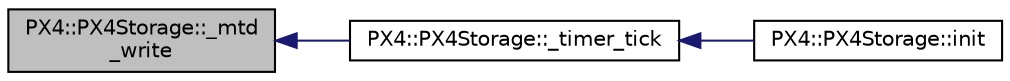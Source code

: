 digraph "PX4::PX4Storage::_mtd_write"
{
 // INTERACTIVE_SVG=YES
  edge [fontname="Helvetica",fontsize="10",labelfontname="Helvetica",labelfontsize="10"];
  node [fontname="Helvetica",fontsize="10",shape=record];
  rankdir="LR";
  Node1 [label="PX4::PX4Storage::_mtd\l_write",height=0.2,width=0.4,color="black", fillcolor="grey75", style="filled", fontcolor="black"];
  Node1 -> Node2 [dir="back",color="midnightblue",fontsize="10",style="solid",fontname="Helvetica"];
  Node2 [label="PX4::PX4Storage::_timer_tick",height=0.2,width=0.4,color="black", fillcolor="white", style="filled",URL="$classPX4_1_1PX4Storage.html#a2bedc3a183e600139c661685be08a305"];
  Node2 -> Node3 [dir="back",color="midnightblue",fontsize="10",style="solid",fontname="Helvetica"];
  Node3 [label="PX4::PX4Storage::init",height=0.2,width=0.4,color="black", fillcolor="white", style="filled",URL="$classPX4_1_1PX4Storage.html#a3e2527da1f5db2c322daba7ddf78944b"];
}
